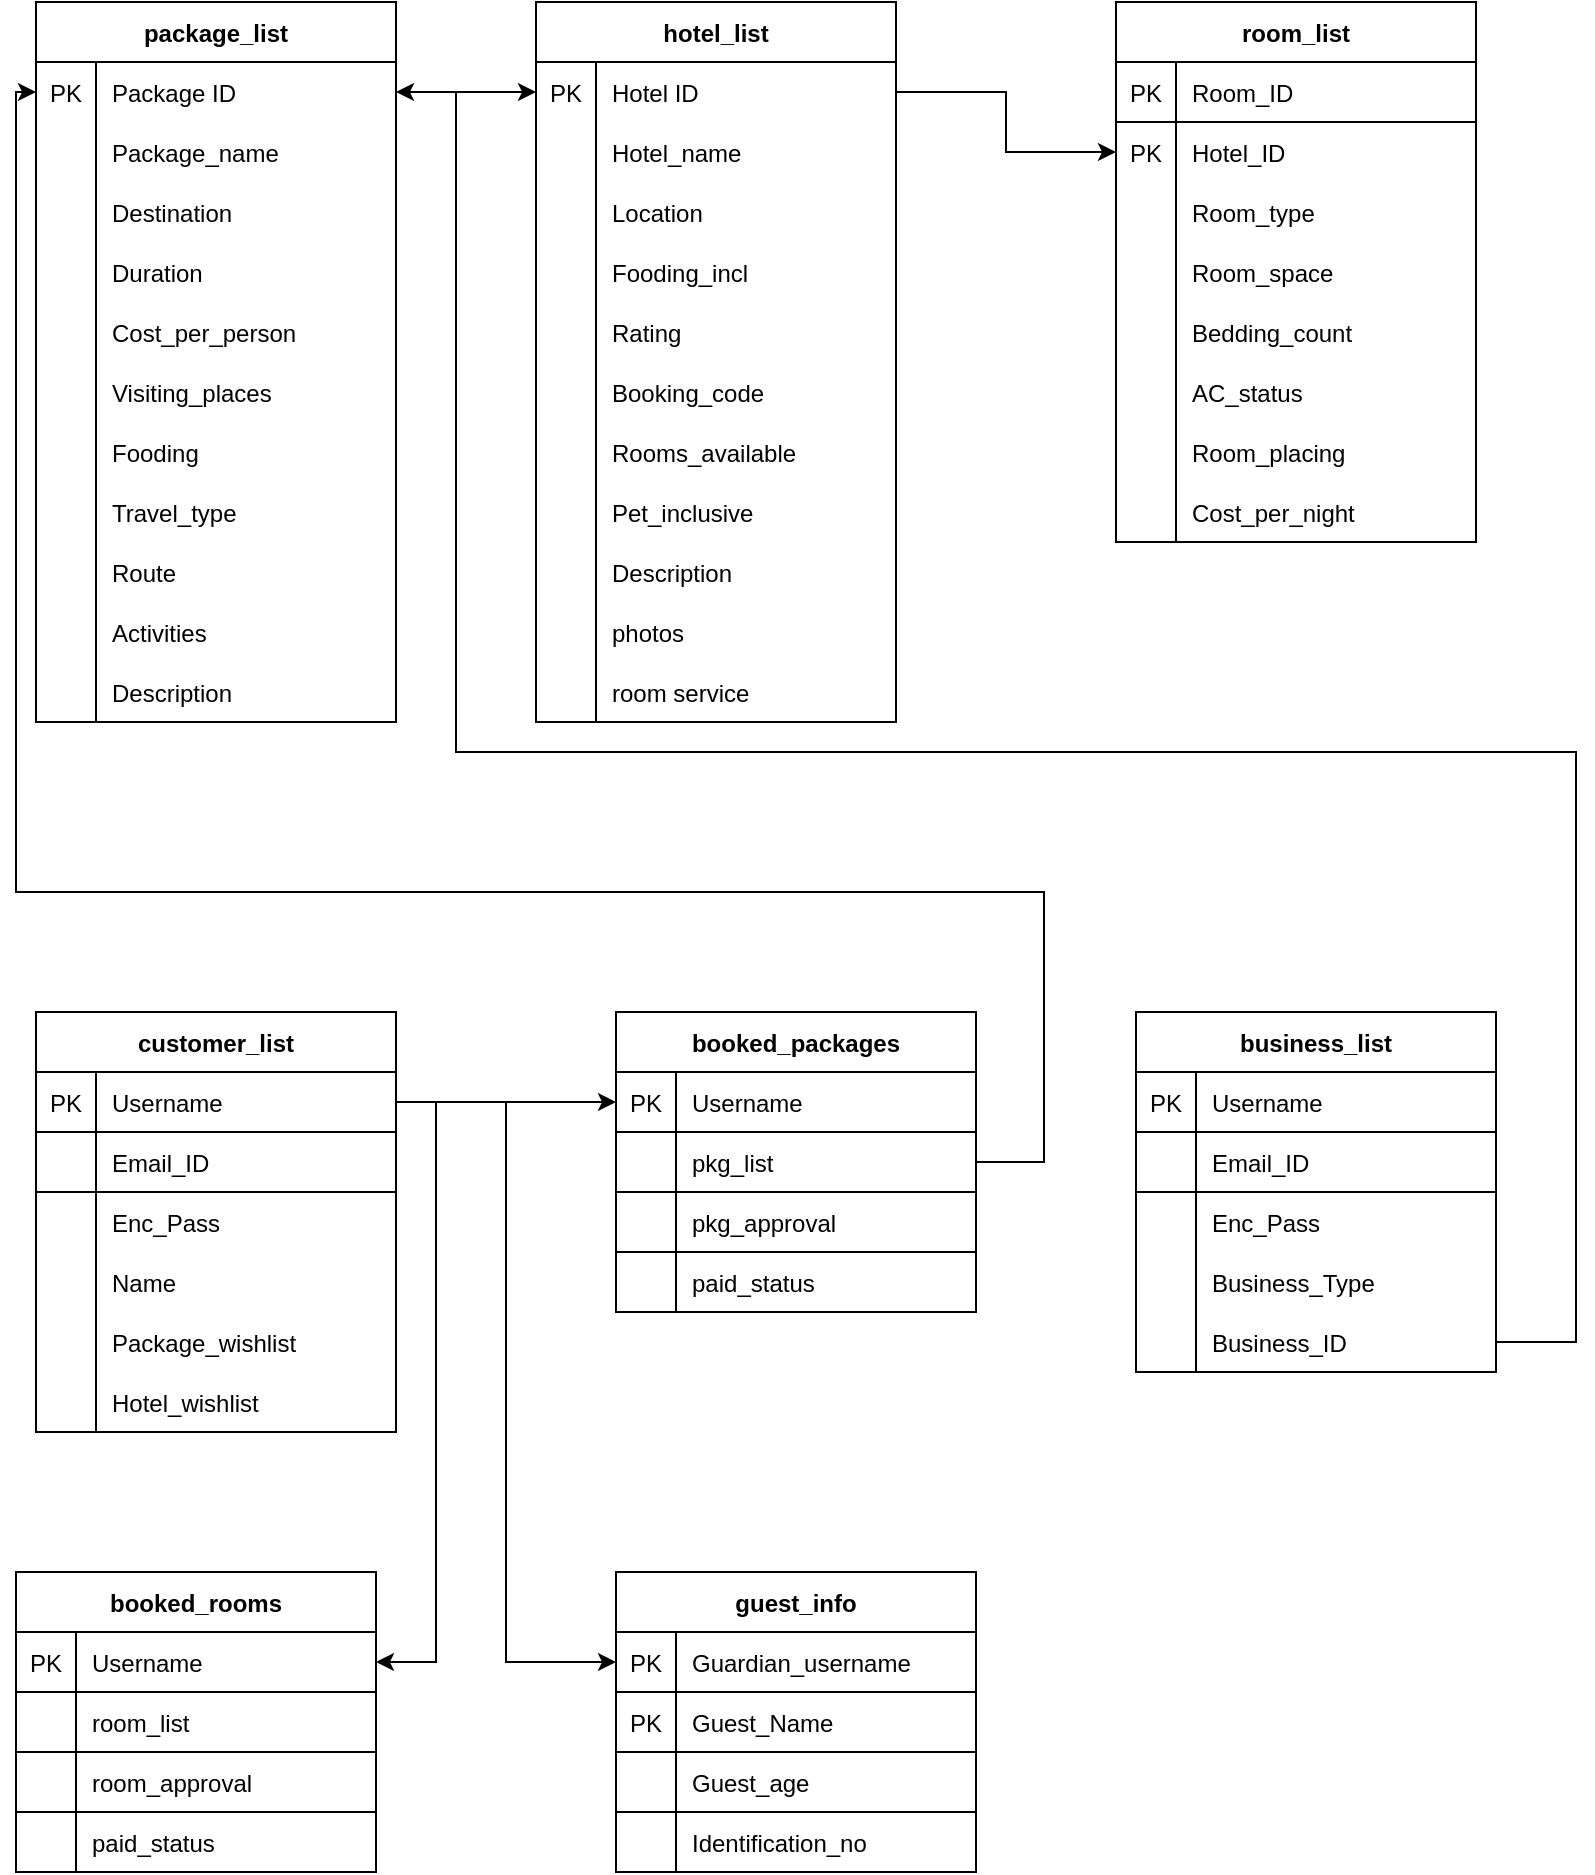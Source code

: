 <mxfile version="14.6.9" type="github">
  <diagram id="CuRWTSlqnP7_Cjv2j5Kn" name="Page-1">
    <mxGraphModel dx="1422" dy="767" grid="1" gridSize="10" guides="1" tooltips="1" connect="1" arrows="1" fold="1" page="1" pageScale="1" pageWidth="827" pageHeight="1169" math="0" shadow="0">
      <root>
        <mxCell id="0" />
        <mxCell id="1" parent="0" />
        <mxCell id="DWATMHvrTUFmByXDOC0O-36" value="package_list" style="shape=table;startSize=30;container=1;collapsible=1;childLayout=tableLayout;fixedRows=1;rowLines=0;fontStyle=1;align=center;resizeLast=1;" parent="1" vertex="1">
          <mxGeometry x="20" y="15" width="180" height="360" as="geometry" />
        </mxCell>
        <mxCell id="DWATMHvrTUFmByXDOC0O-40" value="" style="shape=partialRectangle;collapsible=0;dropTarget=0;pointerEvents=0;fillColor=none;top=0;left=0;bottom=0;right=0;points=[[0,0.5],[1,0.5]];portConstraint=eastwest;" parent="DWATMHvrTUFmByXDOC0O-36" vertex="1">
          <mxGeometry y="30" width="180" height="30" as="geometry" />
        </mxCell>
        <mxCell id="DWATMHvrTUFmByXDOC0O-41" value="PK" style="shape=partialRectangle;connectable=0;fillColor=none;top=0;left=0;bottom=0;right=0;editable=1;overflow=hidden;" parent="DWATMHvrTUFmByXDOC0O-40" vertex="1">
          <mxGeometry width="30" height="30" as="geometry" />
        </mxCell>
        <mxCell id="DWATMHvrTUFmByXDOC0O-42" value="Package ID" style="shape=partialRectangle;connectable=0;fillColor=none;top=0;left=0;bottom=0;right=0;align=left;spacingLeft=6;overflow=hidden;" parent="DWATMHvrTUFmByXDOC0O-40" vertex="1">
          <mxGeometry x="30" width="150" height="30" as="geometry" />
        </mxCell>
        <mxCell id="UtFTahRTL-I38knIz-Q8-114" value="" style="shape=partialRectangle;collapsible=0;dropTarget=0;pointerEvents=0;fillColor=none;top=0;left=0;bottom=0;right=0;points=[[0,0.5],[1,0.5]];portConstraint=eastwest;" parent="DWATMHvrTUFmByXDOC0O-36" vertex="1">
          <mxGeometry y="60" width="180" height="30" as="geometry" />
        </mxCell>
        <mxCell id="UtFTahRTL-I38knIz-Q8-115" value="" style="shape=partialRectangle;connectable=0;fillColor=none;top=0;left=0;bottom=0;right=0;editable=1;overflow=hidden;" parent="UtFTahRTL-I38knIz-Q8-114" vertex="1">
          <mxGeometry width="30" height="30" as="geometry" />
        </mxCell>
        <mxCell id="UtFTahRTL-I38knIz-Q8-116" value="Package_name" style="shape=partialRectangle;connectable=0;fillColor=none;top=0;left=0;bottom=0;right=0;align=left;spacingLeft=6;overflow=hidden;" parent="UtFTahRTL-I38knIz-Q8-114" vertex="1">
          <mxGeometry x="30" width="150" height="30" as="geometry" />
        </mxCell>
        <mxCell id="DWATMHvrTUFmByXDOC0O-43" value="" style="shape=partialRectangle;collapsible=0;dropTarget=0;pointerEvents=0;fillColor=none;top=0;left=0;bottom=0;right=0;points=[[0,0.5],[1,0.5]];portConstraint=eastwest;" parent="DWATMHvrTUFmByXDOC0O-36" vertex="1">
          <mxGeometry y="90" width="180" height="30" as="geometry" />
        </mxCell>
        <mxCell id="DWATMHvrTUFmByXDOC0O-44" value="" style="shape=partialRectangle;connectable=0;fillColor=none;top=0;left=0;bottom=0;right=0;editable=1;overflow=hidden;" parent="DWATMHvrTUFmByXDOC0O-43" vertex="1">
          <mxGeometry width="30" height="30" as="geometry" />
        </mxCell>
        <mxCell id="DWATMHvrTUFmByXDOC0O-45" value="Destination" style="shape=partialRectangle;connectable=0;fillColor=none;top=0;left=0;bottom=0;right=0;align=left;spacingLeft=6;overflow=hidden;" parent="DWATMHvrTUFmByXDOC0O-43" vertex="1">
          <mxGeometry x="30" width="150" height="30" as="geometry" />
        </mxCell>
        <mxCell id="DWATMHvrTUFmByXDOC0O-46" value="" style="shape=partialRectangle;collapsible=0;dropTarget=0;pointerEvents=0;fillColor=none;top=0;left=0;bottom=0;right=0;points=[[0,0.5],[1,0.5]];portConstraint=eastwest;" parent="DWATMHvrTUFmByXDOC0O-36" vertex="1">
          <mxGeometry y="120" width="180" height="30" as="geometry" />
        </mxCell>
        <mxCell id="DWATMHvrTUFmByXDOC0O-47" value="" style="shape=partialRectangle;connectable=0;fillColor=none;top=0;left=0;bottom=0;right=0;editable=1;overflow=hidden;" parent="DWATMHvrTUFmByXDOC0O-46" vertex="1">
          <mxGeometry width="30" height="30" as="geometry" />
        </mxCell>
        <mxCell id="DWATMHvrTUFmByXDOC0O-48" value="Duration" style="shape=partialRectangle;connectable=0;fillColor=none;top=0;left=0;bottom=0;right=0;align=left;spacingLeft=6;overflow=hidden;" parent="DWATMHvrTUFmByXDOC0O-46" vertex="1">
          <mxGeometry x="30" width="150" height="30" as="geometry" />
        </mxCell>
        <mxCell id="DWATMHvrTUFmByXDOC0O-50" value="" style="shape=partialRectangle;collapsible=0;dropTarget=0;pointerEvents=0;fillColor=none;top=0;left=0;bottom=0;right=0;points=[[0,0.5],[1,0.5]];portConstraint=eastwest;" parent="DWATMHvrTUFmByXDOC0O-36" vertex="1">
          <mxGeometry y="150" width="180" height="30" as="geometry" />
        </mxCell>
        <mxCell id="DWATMHvrTUFmByXDOC0O-51" value="" style="shape=partialRectangle;connectable=0;fillColor=none;top=0;left=0;bottom=0;right=0;editable=1;overflow=hidden;" parent="DWATMHvrTUFmByXDOC0O-50" vertex="1">
          <mxGeometry width="30" height="30" as="geometry" />
        </mxCell>
        <mxCell id="DWATMHvrTUFmByXDOC0O-52" value="Cost_per_person" style="shape=partialRectangle;connectable=0;fillColor=none;top=0;left=0;bottom=0;right=0;align=left;spacingLeft=6;overflow=hidden;" parent="DWATMHvrTUFmByXDOC0O-50" vertex="1">
          <mxGeometry x="30" width="150" height="30" as="geometry" />
        </mxCell>
        <mxCell id="DWATMHvrTUFmByXDOC0O-66" value="" style="shape=partialRectangle;collapsible=0;dropTarget=0;pointerEvents=0;fillColor=none;top=0;left=0;bottom=0;right=0;points=[[0,0.5],[1,0.5]];portConstraint=eastwest;" parent="DWATMHvrTUFmByXDOC0O-36" vertex="1">
          <mxGeometry y="180" width="180" height="30" as="geometry" />
        </mxCell>
        <mxCell id="DWATMHvrTUFmByXDOC0O-67" value="" style="shape=partialRectangle;connectable=0;fillColor=none;top=0;left=0;bottom=0;right=0;editable=1;overflow=hidden;" parent="DWATMHvrTUFmByXDOC0O-66" vertex="1">
          <mxGeometry width="30" height="30" as="geometry" />
        </mxCell>
        <mxCell id="DWATMHvrTUFmByXDOC0O-68" value="Visiting_places" style="shape=partialRectangle;connectable=0;fillColor=none;top=0;left=0;bottom=0;right=0;align=left;spacingLeft=6;overflow=hidden;" parent="DWATMHvrTUFmByXDOC0O-66" vertex="1">
          <mxGeometry x="30" width="150" height="30" as="geometry" />
        </mxCell>
        <mxCell id="DWATMHvrTUFmByXDOC0O-69" value="" style="shape=partialRectangle;collapsible=0;dropTarget=0;pointerEvents=0;fillColor=none;top=0;left=0;bottom=0;right=0;points=[[0,0.5],[1,0.5]];portConstraint=eastwest;" parent="DWATMHvrTUFmByXDOC0O-36" vertex="1">
          <mxGeometry y="210" width="180" height="30" as="geometry" />
        </mxCell>
        <mxCell id="DWATMHvrTUFmByXDOC0O-70" value="" style="shape=partialRectangle;connectable=0;fillColor=none;top=0;left=0;bottom=0;right=0;editable=1;overflow=hidden;" parent="DWATMHvrTUFmByXDOC0O-69" vertex="1">
          <mxGeometry width="30" height="30" as="geometry" />
        </mxCell>
        <mxCell id="DWATMHvrTUFmByXDOC0O-71" value="Fooding" style="shape=partialRectangle;connectable=0;fillColor=none;top=0;left=0;bottom=0;right=0;align=left;spacingLeft=6;overflow=hidden;" parent="DWATMHvrTUFmByXDOC0O-69" vertex="1">
          <mxGeometry x="30" width="150" height="30" as="geometry" />
        </mxCell>
        <mxCell id="DWATMHvrTUFmByXDOC0O-72" value="" style="shape=partialRectangle;collapsible=0;dropTarget=0;pointerEvents=0;fillColor=none;top=0;left=0;bottom=0;right=0;points=[[0,0.5],[1,0.5]];portConstraint=eastwest;" parent="DWATMHvrTUFmByXDOC0O-36" vertex="1">
          <mxGeometry y="240" width="180" height="30" as="geometry" />
        </mxCell>
        <mxCell id="DWATMHvrTUFmByXDOC0O-73" value="" style="shape=partialRectangle;connectable=0;fillColor=none;top=0;left=0;bottom=0;right=0;editable=1;overflow=hidden;" parent="DWATMHvrTUFmByXDOC0O-72" vertex="1">
          <mxGeometry width="30" height="30" as="geometry" />
        </mxCell>
        <mxCell id="DWATMHvrTUFmByXDOC0O-74" value="Travel_type" style="shape=partialRectangle;connectable=0;fillColor=none;top=0;left=0;bottom=0;right=0;align=left;spacingLeft=6;overflow=hidden;" parent="DWATMHvrTUFmByXDOC0O-72" vertex="1">
          <mxGeometry x="30" width="150" height="30" as="geometry" />
        </mxCell>
        <mxCell id="DWATMHvrTUFmByXDOC0O-75" value="" style="shape=partialRectangle;collapsible=0;dropTarget=0;pointerEvents=0;fillColor=none;top=0;left=0;bottom=0;right=0;points=[[0,0.5],[1,0.5]];portConstraint=eastwest;" parent="DWATMHvrTUFmByXDOC0O-36" vertex="1">
          <mxGeometry y="270" width="180" height="30" as="geometry" />
        </mxCell>
        <mxCell id="DWATMHvrTUFmByXDOC0O-76" value="" style="shape=partialRectangle;connectable=0;fillColor=none;top=0;left=0;bottom=0;right=0;editable=1;overflow=hidden;" parent="DWATMHvrTUFmByXDOC0O-75" vertex="1">
          <mxGeometry width="30" height="30" as="geometry" />
        </mxCell>
        <mxCell id="DWATMHvrTUFmByXDOC0O-77" value="Route" style="shape=partialRectangle;connectable=0;fillColor=none;top=0;left=0;bottom=0;right=0;align=left;spacingLeft=6;overflow=hidden;" parent="DWATMHvrTUFmByXDOC0O-75" vertex="1">
          <mxGeometry x="30" width="150" height="30" as="geometry" />
        </mxCell>
        <mxCell id="DWATMHvrTUFmByXDOC0O-78" value="" style="shape=partialRectangle;collapsible=0;dropTarget=0;pointerEvents=0;fillColor=none;top=0;left=0;bottom=0;right=0;points=[[0,0.5],[1,0.5]];portConstraint=eastwest;" parent="DWATMHvrTUFmByXDOC0O-36" vertex="1">
          <mxGeometry y="300" width="180" height="30" as="geometry" />
        </mxCell>
        <mxCell id="DWATMHvrTUFmByXDOC0O-79" value="" style="shape=partialRectangle;connectable=0;fillColor=none;top=0;left=0;bottom=0;right=0;editable=1;overflow=hidden;" parent="DWATMHvrTUFmByXDOC0O-78" vertex="1">
          <mxGeometry width="30" height="30" as="geometry" />
        </mxCell>
        <mxCell id="DWATMHvrTUFmByXDOC0O-80" value="Activities" style="shape=partialRectangle;connectable=0;fillColor=none;top=0;left=0;bottom=0;right=0;align=left;spacingLeft=6;overflow=hidden;" parent="DWATMHvrTUFmByXDOC0O-78" vertex="1">
          <mxGeometry x="30" width="150" height="30" as="geometry" />
        </mxCell>
        <mxCell id="UtFTahRTL-I38knIz-Q8-77" value="" style="shape=partialRectangle;collapsible=0;dropTarget=0;pointerEvents=0;fillColor=none;top=0;left=0;bottom=0;right=0;points=[[0,0.5],[1,0.5]];portConstraint=eastwest;" parent="DWATMHvrTUFmByXDOC0O-36" vertex="1">
          <mxGeometry y="330" width="180" height="30" as="geometry" />
        </mxCell>
        <mxCell id="UtFTahRTL-I38knIz-Q8-78" value="" style="shape=partialRectangle;connectable=0;fillColor=none;top=0;left=0;bottom=0;right=0;editable=1;overflow=hidden;" parent="UtFTahRTL-I38knIz-Q8-77" vertex="1">
          <mxGeometry width="30" height="30" as="geometry" />
        </mxCell>
        <mxCell id="UtFTahRTL-I38knIz-Q8-79" value="Description" style="shape=partialRectangle;connectable=0;fillColor=none;top=0;left=0;bottom=0;right=0;align=left;spacingLeft=6;overflow=hidden;" parent="UtFTahRTL-I38knIz-Q8-77" vertex="1">
          <mxGeometry x="30" width="150" height="30" as="geometry" />
        </mxCell>
        <mxCell id="DWATMHvrTUFmByXDOC0O-81" value="hotel_list" style="shape=table;startSize=30;container=1;collapsible=1;childLayout=tableLayout;fixedRows=1;rowLines=0;fontStyle=1;align=center;resizeLast=1;" parent="1" vertex="1">
          <mxGeometry x="270" y="15" width="180" height="360" as="geometry" />
        </mxCell>
        <mxCell id="DWATMHvrTUFmByXDOC0O-82" value="" style="shape=partialRectangle;collapsible=0;dropTarget=0;pointerEvents=0;fillColor=none;top=0;left=0;bottom=0;right=0;points=[[0,0.5],[1,0.5]];portConstraint=eastwest;" parent="DWATMHvrTUFmByXDOC0O-81" vertex="1">
          <mxGeometry y="30" width="180" height="30" as="geometry" />
        </mxCell>
        <mxCell id="DWATMHvrTUFmByXDOC0O-83" value="PK" style="shape=partialRectangle;connectable=0;fillColor=none;top=0;left=0;bottom=0;right=0;editable=1;overflow=hidden;" parent="DWATMHvrTUFmByXDOC0O-82" vertex="1">
          <mxGeometry width="30" height="30" as="geometry" />
        </mxCell>
        <mxCell id="DWATMHvrTUFmByXDOC0O-84" value="Hotel ID" style="shape=partialRectangle;connectable=0;fillColor=none;top=0;left=0;bottom=0;right=0;align=left;spacingLeft=6;overflow=hidden;" parent="DWATMHvrTUFmByXDOC0O-82" vertex="1">
          <mxGeometry x="30" width="150" height="30" as="geometry" />
        </mxCell>
        <mxCell id="UtFTahRTL-I38knIz-Q8-117" value="" style="shape=partialRectangle;collapsible=0;dropTarget=0;pointerEvents=0;fillColor=none;top=0;left=0;bottom=0;right=0;points=[[0,0.5],[1,0.5]];portConstraint=eastwest;" parent="DWATMHvrTUFmByXDOC0O-81" vertex="1">
          <mxGeometry y="60" width="180" height="30" as="geometry" />
        </mxCell>
        <mxCell id="UtFTahRTL-I38knIz-Q8-118" value="" style="shape=partialRectangle;connectable=0;fillColor=none;top=0;left=0;bottom=0;right=0;editable=1;overflow=hidden;" parent="UtFTahRTL-I38knIz-Q8-117" vertex="1">
          <mxGeometry width="30" height="30" as="geometry" />
        </mxCell>
        <mxCell id="UtFTahRTL-I38knIz-Q8-119" value="Hotel_name" style="shape=partialRectangle;connectable=0;fillColor=none;top=0;left=0;bottom=0;right=0;align=left;spacingLeft=6;overflow=hidden;" parent="UtFTahRTL-I38knIz-Q8-117" vertex="1">
          <mxGeometry x="30" width="150" height="30" as="geometry" />
        </mxCell>
        <mxCell id="DWATMHvrTUFmByXDOC0O-85" value="" style="shape=partialRectangle;collapsible=0;dropTarget=0;pointerEvents=0;fillColor=none;top=0;left=0;bottom=0;right=0;points=[[0,0.5],[1,0.5]];portConstraint=eastwest;" parent="DWATMHvrTUFmByXDOC0O-81" vertex="1">
          <mxGeometry y="90" width="180" height="30" as="geometry" />
        </mxCell>
        <mxCell id="DWATMHvrTUFmByXDOC0O-86" value="" style="shape=partialRectangle;connectable=0;fillColor=none;top=0;left=0;bottom=0;right=0;editable=1;overflow=hidden;" parent="DWATMHvrTUFmByXDOC0O-85" vertex="1">
          <mxGeometry width="30" height="30" as="geometry" />
        </mxCell>
        <mxCell id="DWATMHvrTUFmByXDOC0O-87" value="Location" style="shape=partialRectangle;connectable=0;fillColor=none;top=0;left=0;bottom=0;right=0;align=left;spacingLeft=6;overflow=hidden;" parent="DWATMHvrTUFmByXDOC0O-85" vertex="1">
          <mxGeometry x="30" width="150" height="30" as="geometry" />
        </mxCell>
        <mxCell id="DWATMHvrTUFmByXDOC0O-88" value="" style="shape=partialRectangle;collapsible=0;dropTarget=0;pointerEvents=0;fillColor=none;top=0;left=0;bottom=0;right=0;points=[[0,0.5],[1,0.5]];portConstraint=eastwest;" parent="DWATMHvrTUFmByXDOC0O-81" vertex="1">
          <mxGeometry y="120" width="180" height="30" as="geometry" />
        </mxCell>
        <mxCell id="DWATMHvrTUFmByXDOC0O-89" value="" style="shape=partialRectangle;connectable=0;fillColor=none;top=0;left=0;bottom=0;right=0;editable=1;overflow=hidden;" parent="DWATMHvrTUFmByXDOC0O-88" vertex="1">
          <mxGeometry width="30" height="30" as="geometry" />
        </mxCell>
        <mxCell id="DWATMHvrTUFmByXDOC0O-90" value="Fooding_incl" style="shape=partialRectangle;connectable=0;fillColor=none;top=0;left=0;bottom=0;right=0;align=left;spacingLeft=6;overflow=hidden;" parent="DWATMHvrTUFmByXDOC0O-88" vertex="1">
          <mxGeometry x="30" width="150" height="30" as="geometry" />
        </mxCell>
        <mxCell id="DWATMHvrTUFmByXDOC0O-94" value="" style="shape=partialRectangle;collapsible=0;dropTarget=0;pointerEvents=0;fillColor=none;top=0;left=0;bottom=0;right=0;points=[[0,0.5],[1,0.5]];portConstraint=eastwest;" parent="DWATMHvrTUFmByXDOC0O-81" vertex="1">
          <mxGeometry y="150" width="180" height="30" as="geometry" />
        </mxCell>
        <mxCell id="DWATMHvrTUFmByXDOC0O-95" value="" style="shape=partialRectangle;connectable=0;fillColor=none;top=0;left=0;bottom=0;right=0;editable=1;overflow=hidden;" parent="DWATMHvrTUFmByXDOC0O-94" vertex="1">
          <mxGeometry width="30" height="30" as="geometry" />
        </mxCell>
        <mxCell id="DWATMHvrTUFmByXDOC0O-96" value="Rating" style="shape=partialRectangle;connectable=0;fillColor=none;top=0;left=0;bottom=0;right=0;align=left;spacingLeft=6;overflow=hidden;" parent="DWATMHvrTUFmByXDOC0O-94" vertex="1">
          <mxGeometry x="30" width="150" height="30" as="geometry" />
        </mxCell>
        <mxCell id="UtFTahRTL-I38knIz-Q8-14" value="" style="shape=partialRectangle;collapsible=0;dropTarget=0;pointerEvents=0;fillColor=none;top=0;left=0;bottom=0;right=0;points=[[0,0.5],[1,0.5]];portConstraint=eastwest;" parent="DWATMHvrTUFmByXDOC0O-81" vertex="1">
          <mxGeometry y="180" width="180" height="30" as="geometry" />
        </mxCell>
        <mxCell id="UtFTahRTL-I38knIz-Q8-15" value="" style="shape=partialRectangle;connectable=0;fillColor=none;top=0;left=0;bottom=0;right=0;editable=1;overflow=hidden;" parent="UtFTahRTL-I38knIz-Q8-14" vertex="1">
          <mxGeometry width="30" height="30" as="geometry" />
        </mxCell>
        <mxCell id="UtFTahRTL-I38knIz-Q8-16" value="Booking_code" style="shape=partialRectangle;connectable=0;fillColor=none;top=0;left=0;bottom=0;right=0;align=left;spacingLeft=6;overflow=hidden;" parent="UtFTahRTL-I38knIz-Q8-14" vertex="1">
          <mxGeometry x="30" width="150" height="30" as="geometry" />
        </mxCell>
        <mxCell id="UtFTahRTL-I38knIz-Q8-33" value="" style="shape=partialRectangle;collapsible=0;dropTarget=0;pointerEvents=0;fillColor=none;top=0;left=0;bottom=0;right=0;points=[[0,0.5],[1,0.5]];portConstraint=eastwest;" parent="DWATMHvrTUFmByXDOC0O-81" vertex="1">
          <mxGeometry y="210" width="180" height="30" as="geometry" />
        </mxCell>
        <mxCell id="UtFTahRTL-I38knIz-Q8-34" value="" style="shape=partialRectangle;connectable=0;fillColor=none;top=0;left=0;bottom=0;right=0;editable=1;overflow=hidden;" parent="UtFTahRTL-I38knIz-Q8-33" vertex="1">
          <mxGeometry width="30" height="30" as="geometry" />
        </mxCell>
        <mxCell id="UtFTahRTL-I38knIz-Q8-35" value="Rooms_available" style="shape=partialRectangle;connectable=0;fillColor=none;top=0;left=0;bottom=0;right=0;align=left;spacingLeft=6;overflow=hidden;" parent="UtFTahRTL-I38knIz-Q8-33" vertex="1">
          <mxGeometry x="30" width="150" height="30" as="geometry" />
        </mxCell>
        <mxCell id="UtFTahRTL-I38knIz-Q8-83" value="" style="shape=partialRectangle;collapsible=0;dropTarget=0;pointerEvents=0;fillColor=none;top=0;left=0;bottom=0;right=0;points=[[0,0.5],[1,0.5]];portConstraint=eastwest;" parent="DWATMHvrTUFmByXDOC0O-81" vertex="1">
          <mxGeometry y="240" width="180" height="30" as="geometry" />
        </mxCell>
        <mxCell id="UtFTahRTL-I38knIz-Q8-84" value="" style="shape=partialRectangle;connectable=0;fillColor=none;top=0;left=0;bottom=0;right=0;editable=1;overflow=hidden;" parent="UtFTahRTL-I38knIz-Q8-83" vertex="1">
          <mxGeometry width="30" height="30" as="geometry" />
        </mxCell>
        <mxCell id="UtFTahRTL-I38knIz-Q8-85" value="Pet_inclusive" style="shape=partialRectangle;connectable=0;fillColor=none;top=0;left=0;bottom=0;right=0;align=left;spacingLeft=6;overflow=hidden;" parent="UtFTahRTL-I38knIz-Q8-83" vertex="1">
          <mxGeometry x="30" width="150" height="30" as="geometry" />
        </mxCell>
        <mxCell id="UtFTahRTL-I38knIz-Q8-80" value="" style="shape=partialRectangle;collapsible=0;dropTarget=0;pointerEvents=0;fillColor=none;top=0;left=0;bottom=0;right=0;points=[[0,0.5],[1,0.5]];portConstraint=eastwest;" parent="DWATMHvrTUFmByXDOC0O-81" vertex="1">
          <mxGeometry y="270" width="180" height="30" as="geometry" />
        </mxCell>
        <mxCell id="UtFTahRTL-I38knIz-Q8-81" value="" style="shape=partialRectangle;connectable=0;fillColor=none;top=0;left=0;bottom=0;right=0;editable=1;overflow=hidden;" parent="UtFTahRTL-I38knIz-Q8-80" vertex="1">
          <mxGeometry width="30" height="30" as="geometry" />
        </mxCell>
        <mxCell id="UtFTahRTL-I38knIz-Q8-82" value="Description" style="shape=partialRectangle;connectable=0;fillColor=none;top=0;left=0;bottom=0;right=0;align=left;spacingLeft=6;overflow=hidden;" parent="UtFTahRTL-I38knIz-Q8-80" vertex="1">
          <mxGeometry x="30" width="150" height="30" as="geometry" />
        </mxCell>
        <mxCell id="AzGP_OQY_hFz2W-4-zlp-4" value="" style="shape=partialRectangle;collapsible=0;dropTarget=0;pointerEvents=0;fillColor=none;top=0;left=0;bottom=0;right=0;points=[[0,0.5],[1,0.5]];portConstraint=eastwest;" vertex="1" parent="DWATMHvrTUFmByXDOC0O-81">
          <mxGeometry y="300" width="180" height="30" as="geometry" />
        </mxCell>
        <mxCell id="AzGP_OQY_hFz2W-4-zlp-5" value="" style="shape=partialRectangle;connectable=0;fillColor=none;top=0;left=0;bottom=0;right=0;editable=1;overflow=hidden;" vertex="1" parent="AzGP_OQY_hFz2W-4-zlp-4">
          <mxGeometry width="30" height="30" as="geometry" />
        </mxCell>
        <mxCell id="AzGP_OQY_hFz2W-4-zlp-6" value="photos" style="shape=partialRectangle;connectable=0;fillColor=none;top=0;left=0;bottom=0;right=0;align=left;spacingLeft=6;overflow=hidden;" vertex="1" parent="AzGP_OQY_hFz2W-4-zlp-4">
          <mxGeometry x="30" width="150" height="30" as="geometry" />
        </mxCell>
        <mxCell id="AzGP_OQY_hFz2W-4-zlp-7" value="" style="shape=partialRectangle;collapsible=0;dropTarget=0;pointerEvents=0;fillColor=none;top=0;left=0;bottom=0;right=0;points=[[0,0.5],[1,0.5]];portConstraint=eastwest;" vertex="1" parent="DWATMHvrTUFmByXDOC0O-81">
          <mxGeometry y="330" width="180" height="30" as="geometry" />
        </mxCell>
        <mxCell id="AzGP_OQY_hFz2W-4-zlp-8" value="" style="shape=partialRectangle;connectable=0;fillColor=none;top=0;left=0;bottom=0;right=0;editable=1;overflow=hidden;" vertex="1" parent="AzGP_OQY_hFz2W-4-zlp-7">
          <mxGeometry width="30" height="30" as="geometry" />
        </mxCell>
        <mxCell id="AzGP_OQY_hFz2W-4-zlp-9" value="room service" style="shape=partialRectangle;connectable=0;fillColor=none;top=0;left=0;bottom=0;right=0;align=left;spacingLeft=6;overflow=hidden;" vertex="1" parent="AzGP_OQY_hFz2W-4-zlp-7">
          <mxGeometry x="30" width="150" height="30" as="geometry" />
        </mxCell>
        <mxCell id="UtFTahRTL-I38knIz-Q8-1" value="customer_list" style="shape=table;startSize=30;container=1;collapsible=1;childLayout=tableLayout;fixedRows=1;rowLines=0;fontStyle=1;align=center;resizeLast=1;" parent="1" vertex="1">
          <mxGeometry x="20" y="520" width="180" height="210" as="geometry" />
        </mxCell>
        <mxCell id="UtFTahRTL-I38knIz-Q8-2" value="" style="shape=partialRectangle;collapsible=0;dropTarget=0;pointerEvents=0;fillColor=none;top=0;left=0;bottom=1;right=0;points=[[0,0.5],[1,0.5]];portConstraint=eastwest;" parent="UtFTahRTL-I38knIz-Q8-1" vertex="1">
          <mxGeometry y="30" width="180" height="30" as="geometry" />
        </mxCell>
        <mxCell id="UtFTahRTL-I38knIz-Q8-3" value="PK" style="shape=partialRectangle;connectable=0;fillColor=none;top=0;left=0;bottom=0;right=0;fontStyle=0;overflow=hidden;" parent="UtFTahRTL-I38knIz-Q8-2" vertex="1">
          <mxGeometry width="30" height="30" as="geometry" />
        </mxCell>
        <mxCell id="UtFTahRTL-I38knIz-Q8-4" value="Username" style="shape=partialRectangle;connectable=0;fillColor=none;top=0;left=0;bottom=0;right=0;align=left;spacingLeft=6;fontStyle=0;overflow=hidden;" parent="UtFTahRTL-I38knIz-Q8-2" vertex="1">
          <mxGeometry x="30" width="150" height="30" as="geometry" />
        </mxCell>
        <mxCell id="Xf4EHpsOYEq3jqY1Iceg-15" value="" style="shape=partialRectangle;collapsible=0;dropTarget=0;pointerEvents=0;fillColor=none;top=0;left=0;bottom=1;right=0;points=[[0,0.5],[1,0.5]];portConstraint=eastwest;" parent="UtFTahRTL-I38knIz-Q8-1" vertex="1">
          <mxGeometry y="60" width="180" height="30" as="geometry" />
        </mxCell>
        <mxCell id="Xf4EHpsOYEq3jqY1Iceg-16" value="" style="shape=partialRectangle;connectable=0;fillColor=none;top=0;left=0;bottom=0;right=0;fontStyle=0;overflow=hidden;" parent="Xf4EHpsOYEq3jqY1Iceg-15" vertex="1">
          <mxGeometry width="30" height="30" as="geometry" />
        </mxCell>
        <mxCell id="Xf4EHpsOYEq3jqY1Iceg-17" value="Email_ID" style="shape=partialRectangle;connectable=0;fillColor=none;top=0;left=0;bottom=0;right=0;align=left;spacingLeft=6;fontStyle=0;overflow=hidden;" parent="Xf4EHpsOYEq3jqY1Iceg-15" vertex="1">
          <mxGeometry x="30" width="150" height="30" as="geometry" />
        </mxCell>
        <mxCell id="UtFTahRTL-I38knIz-Q8-5" value="" style="shape=partialRectangle;collapsible=0;dropTarget=0;pointerEvents=0;fillColor=none;top=0;left=0;bottom=0;right=0;points=[[0,0.5],[1,0.5]];portConstraint=eastwest;" parent="UtFTahRTL-I38knIz-Q8-1" vertex="1">
          <mxGeometry y="90" width="180" height="30" as="geometry" />
        </mxCell>
        <mxCell id="UtFTahRTL-I38knIz-Q8-6" value="" style="shape=partialRectangle;connectable=0;fillColor=none;top=0;left=0;bottom=0;right=0;editable=1;overflow=hidden;" parent="UtFTahRTL-I38knIz-Q8-5" vertex="1">
          <mxGeometry width="30" height="30" as="geometry" />
        </mxCell>
        <mxCell id="UtFTahRTL-I38knIz-Q8-7" value="Enc_Pass" style="shape=partialRectangle;connectable=0;fillColor=none;top=0;left=0;bottom=0;right=0;align=left;spacingLeft=6;overflow=hidden;" parent="UtFTahRTL-I38knIz-Q8-5" vertex="1">
          <mxGeometry x="30" width="150" height="30" as="geometry" />
        </mxCell>
        <mxCell id="AzGP_OQY_hFz2W-4-zlp-48" value="" style="shape=partialRectangle;collapsible=0;dropTarget=0;pointerEvents=0;fillColor=none;top=0;left=0;bottom=0;right=0;points=[[0,0.5],[1,0.5]];portConstraint=eastwest;" vertex="1" parent="UtFTahRTL-I38knIz-Q8-1">
          <mxGeometry y="120" width="180" height="30" as="geometry" />
        </mxCell>
        <mxCell id="AzGP_OQY_hFz2W-4-zlp-49" value="" style="shape=partialRectangle;connectable=0;fillColor=none;top=0;left=0;bottom=0;right=0;editable=1;overflow=hidden;" vertex="1" parent="AzGP_OQY_hFz2W-4-zlp-48">
          <mxGeometry width="30" height="30" as="geometry" />
        </mxCell>
        <mxCell id="AzGP_OQY_hFz2W-4-zlp-50" value="Name" style="shape=partialRectangle;connectable=0;fillColor=none;top=0;left=0;bottom=0;right=0;align=left;spacingLeft=6;overflow=hidden;" vertex="1" parent="AzGP_OQY_hFz2W-4-zlp-48">
          <mxGeometry x="30" width="150" height="30" as="geometry" />
        </mxCell>
        <mxCell id="UtFTahRTL-I38knIz-Q8-111" value="" style="shape=partialRectangle;collapsible=0;dropTarget=0;pointerEvents=0;fillColor=none;top=0;left=0;bottom=0;right=0;points=[[0,0.5],[1,0.5]];portConstraint=eastwest;" parent="UtFTahRTL-I38knIz-Q8-1" vertex="1">
          <mxGeometry y="150" width="180" height="30" as="geometry" />
        </mxCell>
        <mxCell id="UtFTahRTL-I38knIz-Q8-112" value="" style="shape=partialRectangle;connectable=0;fillColor=none;top=0;left=0;bottom=0;right=0;editable=1;overflow=hidden;" parent="UtFTahRTL-I38knIz-Q8-111" vertex="1">
          <mxGeometry width="30" height="30" as="geometry" />
        </mxCell>
        <mxCell id="UtFTahRTL-I38knIz-Q8-113" value="Package_wishlist" style="shape=partialRectangle;connectable=0;fillColor=none;top=0;left=0;bottom=0;right=0;align=left;spacingLeft=6;overflow=hidden;" parent="UtFTahRTL-I38knIz-Q8-111" vertex="1">
          <mxGeometry x="30" width="150" height="30" as="geometry" />
        </mxCell>
        <mxCell id="AzGP_OQY_hFz2W-4-zlp-66" value="" style="shape=partialRectangle;collapsible=0;dropTarget=0;pointerEvents=0;fillColor=none;top=0;left=0;bottom=0;right=0;points=[[0,0.5],[1,0.5]];portConstraint=eastwest;" vertex="1" parent="UtFTahRTL-I38knIz-Q8-1">
          <mxGeometry y="180" width="180" height="30" as="geometry" />
        </mxCell>
        <mxCell id="AzGP_OQY_hFz2W-4-zlp-67" value="" style="shape=partialRectangle;connectable=0;fillColor=none;top=0;left=0;bottom=0;right=0;editable=1;overflow=hidden;" vertex="1" parent="AzGP_OQY_hFz2W-4-zlp-66">
          <mxGeometry width="30" height="30" as="geometry" />
        </mxCell>
        <mxCell id="AzGP_OQY_hFz2W-4-zlp-68" value="Hotel_wishlist" style="shape=partialRectangle;connectable=0;fillColor=none;top=0;left=0;bottom=0;right=0;align=left;spacingLeft=6;overflow=hidden;" vertex="1" parent="AzGP_OQY_hFz2W-4-zlp-66">
          <mxGeometry x="30" width="150" height="30" as="geometry" />
        </mxCell>
        <mxCell id="UtFTahRTL-I38knIz-Q8-17" value="business_list" style="shape=table;startSize=30;container=1;collapsible=1;childLayout=tableLayout;fixedRows=1;rowLines=0;fontStyle=1;align=center;resizeLast=1;" parent="1" vertex="1">
          <mxGeometry x="570" y="520" width="180" height="180" as="geometry" />
        </mxCell>
        <mxCell id="UtFTahRTL-I38knIz-Q8-18" value="" style="shape=partialRectangle;collapsible=0;dropTarget=0;pointerEvents=0;fillColor=none;top=0;left=0;bottom=1;right=0;points=[[0,0.5],[1,0.5]];portConstraint=eastwest;" parent="UtFTahRTL-I38knIz-Q8-17" vertex="1">
          <mxGeometry y="30" width="180" height="30" as="geometry" />
        </mxCell>
        <mxCell id="UtFTahRTL-I38knIz-Q8-19" value="PK" style="shape=partialRectangle;connectable=0;fillColor=none;top=0;left=0;bottom=0;right=0;fontStyle=0;overflow=hidden;" parent="UtFTahRTL-I38knIz-Q8-18" vertex="1">
          <mxGeometry width="30" height="30" as="geometry" />
        </mxCell>
        <mxCell id="UtFTahRTL-I38knIz-Q8-20" value="Username" style="shape=partialRectangle;connectable=0;fillColor=none;top=0;left=0;bottom=0;right=0;align=left;spacingLeft=6;fontStyle=0;overflow=hidden;" parent="UtFTahRTL-I38knIz-Q8-18" vertex="1">
          <mxGeometry x="30" width="150" height="30" as="geometry" />
        </mxCell>
        <mxCell id="Xf4EHpsOYEq3jqY1Iceg-18" value="" style="shape=partialRectangle;collapsible=0;dropTarget=0;pointerEvents=0;fillColor=none;top=0;left=0;bottom=1;right=0;points=[[0,0.5],[1,0.5]];portConstraint=eastwest;" parent="UtFTahRTL-I38knIz-Q8-17" vertex="1">
          <mxGeometry y="60" width="180" height="30" as="geometry" />
        </mxCell>
        <mxCell id="Xf4EHpsOYEq3jqY1Iceg-19" value="" style="shape=partialRectangle;connectable=0;fillColor=none;top=0;left=0;bottom=0;right=0;fontStyle=0;overflow=hidden;" parent="Xf4EHpsOYEq3jqY1Iceg-18" vertex="1">
          <mxGeometry width="30" height="30" as="geometry" />
        </mxCell>
        <mxCell id="Xf4EHpsOYEq3jqY1Iceg-20" value="Email_ID" style="shape=partialRectangle;connectable=0;fillColor=none;top=0;left=0;bottom=0;right=0;align=left;spacingLeft=6;fontStyle=0;overflow=hidden;" parent="Xf4EHpsOYEq3jqY1Iceg-18" vertex="1">
          <mxGeometry x="30" width="150" height="30" as="geometry" />
        </mxCell>
        <mxCell id="UtFTahRTL-I38knIz-Q8-21" value="" style="shape=partialRectangle;collapsible=0;dropTarget=0;pointerEvents=0;fillColor=none;top=0;left=0;bottom=0;right=0;points=[[0,0.5],[1,0.5]];portConstraint=eastwest;" parent="UtFTahRTL-I38knIz-Q8-17" vertex="1">
          <mxGeometry y="90" width="180" height="30" as="geometry" />
        </mxCell>
        <mxCell id="UtFTahRTL-I38knIz-Q8-22" value="" style="shape=partialRectangle;connectable=0;fillColor=none;top=0;left=0;bottom=0;right=0;editable=1;overflow=hidden;" parent="UtFTahRTL-I38knIz-Q8-21" vertex="1">
          <mxGeometry width="30" height="30" as="geometry" />
        </mxCell>
        <mxCell id="UtFTahRTL-I38knIz-Q8-23" value="Enc_Pass" style="shape=partialRectangle;connectable=0;fillColor=none;top=0;left=0;bottom=0;right=0;align=left;spacingLeft=6;overflow=hidden;" parent="UtFTahRTL-I38knIz-Q8-21" vertex="1">
          <mxGeometry x="30" width="150" height="30" as="geometry" />
        </mxCell>
        <mxCell id="UtFTahRTL-I38knIz-Q8-24" value="" style="shape=partialRectangle;collapsible=0;dropTarget=0;pointerEvents=0;fillColor=none;top=0;left=0;bottom=0;right=0;points=[[0,0.5],[1,0.5]];portConstraint=eastwest;" parent="UtFTahRTL-I38knIz-Q8-17" vertex="1">
          <mxGeometry y="120" width="180" height="30" as="geometry" />
        </mxCell>
        <mxCell id="UtFTahRTL-I38knIz-Q8-25" value="" style="shape=partialRectangle;connectable=0;fillColor=none;top=0;left=0;bottom=0;right=0;editable=1;overflow=hidden;" parent="UtFTahRTL-I38knIz-Q8-24" vertex="1">
          <mxGeometry width="30" height="30" as="geometry" />
        </mxCell>
        <mxCell id="UtFTahRTL-I38knIz-Q8-26" value="Business_Type" style="shape=partialRectangle;connectable=0;fillColor=none;top=0;left=0;bottom=0;right=0;align=left;spacingLeft=6;overflow=hidden;" parent="UtFTahRTL-I38knIz-Q8-24" vertex="1">
          <mxGeometry x="30" width="150" height="30" as="geometry" />
        </mxCell>
        <mxCell id="UtFTahRTL-I38knIz-Q8-27" value="" style="shape=partialRectangle;collapsible=0;dropTarget=0;pointerEvents=0;fillColor=none;top=0;left=0;bottom=0;right=0;points=[[0,0.5],[1,0.5]];portConstraint=eastwest;" parent="UtFTahRTL-I38knIz-Q8-17" vertex="1">
          <mxGeometry y="150" width="180" height="30" as="geometry" />
        </mxCell>
        <mxCell id="UtFTahRTL-I38knIz-Q8-28" value="" style="shape=partialRectangle;connectable=0;fillColor=none;top=0;left=0;bottom=0;right=0;editable=1;overflow=hidden;" parent="UtFTahRTL-I38knIz-Q8-27" vertex="1">
          <mxGeometry width="30" height="30" as="geometry" />
        </mxCell>
        <mxCell id="UtFTahRTL-I38knIz-Q8-29" value="Business_ID" style="shape=partialRectangle;connectable=0;fillColor=none;top=0;left=0;bottom=0;right=0;align=left;spacingLeft=6;overflow=hidden;" parent="UtFTahRTL-I38knIz-Q8-27" vertex="1">
          <mxGeometry x="30" width="150" height="30" as="geometry" />
        </mxCell>
        <mxCell id="UtFTahRTL-I38knIz-Q8-39" value="room_list" style="shape=table;startSize=30;container=1;collapsible=1;childLayout=tableLayout;fixedRows=1;rowLines=0;fontStyle=1;align=center;resizeLast=1;" parent="1" vertex="1">
          <mxGeometry x="560" y="15" width="180" height="270" as="geometry" />
        </mxCell>
        <mxCell id="UtFTahRTL-I38knIz-Q8-40" value="" style="shape=partialRectangle;collapsible=0;dropTarget=0;pointerEvents=0;fillColor=none;top=0;left=0;bottom=1;right=0;points=[[0,0.5],[1,0.5]];portConstraint=eastwest;" parent="UtFTahRTL-I38knIz-Q8-39" vertex="1">
          <mxGeometry y="30" width="180" height="30" as="geometry" />
        </mxCell>
        <mxCell id="UtFTahRTL-I38knIz-Q8-41" value="PK" style="shape=partialRectangle;connectable=0;fillColor=none;top=0;left=0;bottom=0;right=0;fontStyle=0;overflow=hidden;" parent="UtFTahRTL-I38knIz-Q8-40" vertex="1">
          <mxGeometry width="30" height="30" as="geometry" />
        </mxCell>
        <mxCell id="UtFTahRTL-I38knIz-Q8-42" value="Room_ID" style="shape=partialRectangle;connectable=0;fillColor=none;top=0;left=0;bottom=0;right=0;align=left;spacingLeft=6;fontStyle=0;overflow=hidden;" parent="UtFTahRTL-I38knIz-Q8-40" vertex="1">
          <mxGeometry x="30" width="150" height="30" as="geometry" />
        </mxCell>
        <mxCell id="UtFTahRTL-I38knIz-Q8-43" value="" style="shape=partialRectangle;collapsible=0;dropTarget=0;pointerEvents=0;fillColor=none;top=0;left=0;bottom=0;right=0;points=[[0,0.5],[1,0.5]];portConstraint=eastwest;" parent="UtFTahRTL-I38knIz-Q8-39" vertex="1">
          <mxGeometry y="60" width="180" height="30" as="geometry" />
        </mxCell>
        <mxCell id="UtFTahRTL-I38knIz-Q8-44" value="PK" style="shape=partialRectangle;connectable=0;fillColor=none;top=0;left=0;bottom=0;right=0;editable=1;overflow=hidden;" parent="UtFTahRTL-I38knIz-Q8-43" vertex="1">
          <mxGeometry width="30" height="30" as="geometry" />
        </mxCell>
        <mxCell id="UtFTahRTL-I38knIz-Q8-45" value="Hotel_ID" style="shape=partialRectangle;connectable=0;fillColor=none;top=0;left=0;bottom=0;right=0;align=left;spacingLeft=6;overflow=hidden;" parent="UtFTahRTL-I38knIz-Q8-43" vertex="1">
          <mxGeometry x="30" width="150" height="30" as="geometry" />
        </mxCell>
        <mxCell id="UtFTahRTL-I38knIz-Q8-46" value="" style="shape=partialRectangle;collapsible=0;dropTarget=0;pointerEvents=0;fillColor=none;top=0;left=0;bottom=0;right=0;points=[[0,0.5],[1,0.5]];portConstraint=eastwest;" parent="UtFTahRTL-I38knIz-Q8-39" vertex="1">
          <mxGeometry y="90" width="180" height="30" as="geometry" />
        </mxCell>
        <mxCell id="UtFTahRTL-I38knIz-Q8-47" value="" style="shape=partialRectangle;connectable=0;fillColor=none;top=0;left=0;bottom=0;right=0;editable=1;overflow=hidden;" parent="UtFTahRTL-I38knIz-Q8-46" vertex="1">
          <mxGeometry width="30" height="30" as="geometry" />
        </mxCell>
        <mxCell id="UtFTahRTL-I38knIz-Q8-48" value="Room_type" style="shape=partialRectangle;connectable=0;fillColor=none;top=0;left=0;bottom=0;right=0;align=left;spacingLeft=6;overflow=hidden;" parent="UtFTahRTL-I38knIz-Q8-46" vertex="1">
          <mxGeometry x="30" width="150" height="30" as="geometry" />
        </mxCell>
        <mxCell id="UtFTahRTL-I38knIz-Q8-49" value="" style="shape=partialRectangle;collapsible=0;dropTarget=0;pointerEvents=0;fillColor=none;top=0;left=0;bottom=0;right=0;points=[[0,0.5],[1,0.5]];portConstraint=eastwest;" parent="UtFTahRTL-I38knIz-Q8-39" vertex="1">
          <mxGeometry y="120" width="180" height="30" as="geometry" />
        </mxCell>
        <mxCell id="UtFTahRTL-I38knIz-Q8-50" value="" style="shape=partialRectangle;connectable=0;fillColor=none;top=0;left=0;bottom=0;right=0;editable=1;overflow=hidden;" parent="UtFTahRTL-I38knIz-Q8-49" vertex="1">
          <mxGeometry width="30" height="30" as="geometry" />
        </mxCell>
        <mxCell id="UtFTahRTL-I38knIz-Q8-51" value="Room_space" style="shape=partialRectangle;connectable=0;fillColor=none;top=0;left=0;bottom=0;right=0;align=left;spacingLeft=6;overflow=hidden;" parent="UtFTahRTL-I38knIz-Q8-49" vertex="1">
          <mxGeometry x="30" width="150" height="30" as="geometry" />
        </mxCell>
        <mxCell id="UtFTahRTL-I38knIz-Q8-52" value="" style="shape=partialRectangle;collapsible=0;dropTarget=0;pointerEvents=0;fillColor=none;top=0;left=0;bottom=0;right=0;points=[[0,0.5],[1,0.5]];portConstraint=eastwest;" parent="UtFTahRTL-I38knIz-Q8-39" vertex="1">
          <mxGeometry y="150" width="180" height="30" as="geometry" />
        </mxCell>
        <mxCell id="UtFTahRTL-I38knIz-Q8-53" value="" style="shape=partialRectangle;connectable=0;fillColor=none;top=0;left=0;bottom=0;right=0;editable=1;overflow=hidden;" parent="UtFTahRTL-I38knIz-Q8-52" vertex="1">
          <mxGeometry width="30" height="30" as="geometry" />
        </mxCell>
        <mxCell id="UtFTahRTL-I38knIz-Q8-54" value="Bedding_count" style="shape=partialRectangle;connectable=0;fillColor=none;top=0;left=0;bottom=0;right=0;align=left;spacingLeft=6;overflow=hidden;" parent="UtFTahRTL-I38knIz-Q8-52" vertex="1">
          <mxGeometry x="30" width="150" height="30" as="geometry" />
        </mxCell>
        <mxCell id="UtFTahRTL-I38knIz-Q8-71" value="" style="shape=partialRectangle;collapsible=0;dropTarget=0;pointerEvents=0;fillColor=none;top=0;left=0;bottom=0;right=0;points=[[0,0.5],[1,0.5]];portConstraint=eastwest;" parent="UtFTahRTL-I38knIz-Q8-39" vertex="1">
          <mxGeometry y="180" width="180" height="30" as="geometry" />
        </mxCell>
        <mxCell id="UtFTahRTL-I38knIz-Q8-72" value="" style="shape=partialRectangle;connectable=0;fillColor=none;top=0;left=0;bottom=0;right=0;editable=1;overflow=hidden;" parent="UtFTahRTL-I38knIz-Q8-71" vertex="1">
          <mxGeometry width="30" height="30" as="geometry" />
        </mxCell>
        <mxCell id="UtFTahRTL-I38knIz-Q8-73" value="AC_status" style="shape=partialRectangle;connectable=0;fillColor=none;top=0;left=0;bottom=0;right=0;align=left;spacingLeft=6;overflow=hidden;" parent="UtFTahRTL-I38knIz-Q8-71" vertex="1">
          <mxGeometry x="30" width="150" height="30" as="geometry" />
        </mxCell>
        <mxCell id="UtFTahRTL-I38knIz-Q8-74" value="" style="shape=partialRectangle;collapsible=0;dropTarget=0;pointerEvents=0;fillColor=none;top=0;left=0;bottom=0;right=0;points=[[0,0.5],[1,0.5]];portConstraint=eastwest;" parent="UtFTahRTL-I38knIz-Q8-39" vertex="1">
          <mxGeometry y="210" width="180" height="30" as="geometry" />
        </mxCell>
        <mxCell id="UtFTahRTL-I38knIz-Q8-75" value="" style="shape=partialRectangle;connectable=0;fillColor=none;top=0;left=0;bottom=0;right=0;editable=1;overflow=hidden;" parent="UtFTahRTL-I38knIz-Q8-74" vertex="1">
          <mxGeometry width="30" height="30" as="geometry" />
        </mxCell>
        <mxCell id="UtFTahRTL-I38knIz-Q8-76" value="Room_placing" style="shape=partialRectangle;connectable=0;fillColor=none;top=0;left=0;bottom=0;right=0;align=left;spacingLeft=6;overflow=hidden;" parent="UtFTahRTL-I38knIz-Q8-74" vertex="1">
          <mxGeometry x="30" width="150" height="30" as="geometry" />
        </mxCell>
        <mxCell id="AzGP_OQY_hFz2W-4-zlp-1" value="" style="shape=partialRectangle;collapsible=0;dropTarget=0;pointerEvents=0;fillColor=none;top=0;left=0;bottom=0;right=0;points=[[0,0.5],[1,0.5]];portConstraint=eastwest;" vertex="1" parent="UtFTahRTL-I38knIz-Q8-39">
          <mxGeometry y="240" width="180" height="30" as="geometry" />
        </mxCell>
        <mxCell id="AzGP_OQY_hFz2W-4-zlp-2" value="" style="shape=partialRectangle;connectable=0;fillColor=none;top=0;left=0;bottom=0;right=0;editable=1;overflow=hidden;" vertex="1" parent="AzGP_OQY_hFz2W-4-zlp-1">
          <mxGeometry width="30" height="30" as="geometry" />
        </mxCell>
        <mxCell id="AzGP_OQY_hFz2W-4-zlp-3" value="Cost_per_night" style="shape=partialRectangle;connectable=0;fillColor=none;top=0;left=0;bottom=0;right=0;align=left;spacingLeft=6;overflow=hidden;" vertex="1" parent="AzGP_OQY_hFz2W-4-zlp-1">
          <mxGeometry x="30" width="150" height="30" as="geometry" />
        </mxCell>
        <mxCell id="AzGP_OQY_hFz2W-4-zlp-72" style="edgeStyle=orthogonalEdgeStyle;rounded=0;orthogonalLoop=1;jettySize=auto;html=1;exitX=1;exitY=0.5;exitDx=0;exitDy=0;entryX=0;entryY=0.5;entryDx=0;entryDy=0;" edge="1" parent="1" source="AzGP_OQY_hFz2W-4-zlp-13" target="DWATMHvrTUFmByXDOC0O-40">
          <mxGeometry relative="1" as="geometry">
            <mxPoint x="10" y="380" as="targetPoint" />
            <Array as="points">
              <mxPoint x="524" y="595" />
              <mxPoint x="524" y="460" />
              <mxPoint x="10" y="460" />
              <mxPoint x="10" y="60" />
            </Array>
          </mxGeometry>
        </mxCell>
        <mxCell id="AzGP_OQY_hFz2W-4-zlp-13" value="booked_packages" style="shape=table;startSize=30;container=1;collapsible=1;childLayout=tableLayout;fixedRows=1;rowLines=0;fontStyle=1;align=center;resizeLast=1;" vertex="1" parent="1">
          <mxGeometry x="310" y="520" width="180" height="150" as="geometry" />
        </mxCell>
        <mxCell id="AzGP_OQY_hFz2W-4-zlp-14" value="" style="shape=partialRectangle;collapsible=0;dropTarget=0;pointerEvents=0;fillColor=none;top=0;left=0;bottom=1;right=0;points=[[0,0.5],[1,0.5]];portConstraint=eastwest;" vertex="1" parent="AzGP_OQY_hFz2W-4-zlp-13">
          <mxGeometry y="30" width="180" height="30" as="geometry" />
        </mxCell>
        <mxCell id="AzGP_OQY_hFz2W-4-zlp-15" value="PK" style="shape=partialRectangle;connectable=0;fillColor=none;top=0;left=0;bottom=0;right=0;fontStyle=0;overflow=hidden;" vertex="1" parent="AzGP_OQY_hFz2W-4-zlp-14">
          <mxGeometry width="30" height="30" as="geometry" />
        </mxCell>
        <mxCell id="AzGP_OQY_hFz2W-4-zlp-16" value="Username" style="shape=partialRectangle;connectable=0;fillColor=none;top=0;left=0;bottom=0;right=0;align=left;spacingLeft=6;fontStyle=0;overflow=hidden;" vertex="1" parent="AzGP_OQY_hFz2W-4-zlp-14">
          <mxGeometry x="30" width="150" height="30" as="geometry" />
        </mxCell>
        <mxCell id="AzGP_OQY_hFz2W-4-zlp-17" value="" style="shape=partialRectangle;collapsible=0;dropTarget=0;pointerEvents=0;fillColor=none;top=0;left=0;bottom=1;right=0;points=[[0,0.5],[1,0.5]];portConstraint=eastwest;" vertex="1" parent="AzGP_OQY_hFz2W-4-zlp-13">
          <mxGeometry y="60" width="180" height="30" as="geometry" />
        </mxCell>
        <mxCell id="AzGP_OQY_hFz2W-4-zlp-18" value="" style="shape=partialRectangle;connectable=0;fillColor=none;top=0;left=0;bottom=0;right=0;fontStyle=0;overflow=hidden;" vertex="1" parent="AzGP_OQY_hFz2W-4-zlp-17">
          <mxGeometry width="30" height="30" as="geometry" />
        </mxCell>
        <mxCell id="AzGP_OQY_hFz2W-4-zlp-19" value="pkg_list" style="shape=partialRectangle;connectable=0;fillColor=none;top=0;left=0;bottom=0;right=0;align=left;spacingLeft=6;fontStyle=0;overflow=hidden;" vertex="1" parent="AzGP_OQY_hFz2W-4-zlp-17">
          <mxGeometry x="30" width="150" height="30" as="geometry" />
        </mxCell>
        <mxCell id="AzGP_OQY_hFz2W-4-zlp-36" value="" style="shape=partialRectangle;collapsible=0;dropTarget=0;pointerEvents=0;fillColor=none;top=0;left=0;bottom=1;right=0;points=[[0,0.5],[1,0.5]];portConstraint=eastwest;" vertex="1" parent="AzGP_OQY_hFz2W-4-zlp-13">
          <mxGeometry y="90" width="180" height="30" as="geometry" />
        </mxCell>
        <mxCell id="AzGP_OQY_hFz2W-4-zlp-37" value="" style="shape=partialRectangle;connectable=0;fillColor=none;top=0;left=0;bottom=0;right=0;fontStyle=0;overflow=hidden;" vertex="1" parent="AzGP_OQY_hFz2W-4-zlp-36">
          <mxGeometry width="30" height="30" as="geometry" />
        </mxCell>
        <mxCell id="AzGP_OQY_hFz2W-4-zlp-38" value="pkg_approval" style="shape=partialRectangle;connectable=0;fillColor=none;top=0;left=0;bottom=0;right=0;align=left;spacingLeft=6;fontStyle=0;overflow=hidden;" vertex="1" parent="AzGP_OQY_hFz2W-4-zlp-36">
          <mxGeometry x="30" width="150" height="30" as="geometry" />
        </mxCell>
        <mxCell id="AzGP_OQY_hFz2W-4-zlp-42" value="" style="shape=partialRectangle;collapsible=0;dropTarget=0;pointerEvents=0;fillColor=none;top=0;left=0;bottom=1;right=0;points=[[0,0.5],[1,0.5]];portConstraint=eastwest;" vertex="1" parent="AzGP_OQY_hFz2W-4-zlp-13">
          <mxGeometry y="120" width="180" height="30" as="geometry" />
        </mxCell>
        <mxCell id="AzGP_OQY_hFz2W-4-zlp-43" value="" style="shape=partialRectangle;connectable=0;fillColor=none;top=0;left=0;bottom=0;right=0;fontStyle=0;overflow=hidden;" vertex="1" parent="AzGP_OQY_hFz2W-4-zlp-42">
          <mxGeometry width="30" height="30" as="geometry" />
        </mxCell>
        <mxCell id="AzGP_OQY_hFz2W-4-zlp-44" value="paid_status" style="shape=partialRectangle;connectable=0;fillColor=none;top=0;left=0;bottom=0;right=0;align=left;spacingLeft=6;fontStyle=0;overflow=hidden;" vertex="1" parent="AzGP_OQY_hFz2W-4-zlp-42">
          <mxGeometry x="30" width="150" height="30" as="geometry" />
        </mxCell>
        <mxCell id="AzGP_OQY_hFz2W-4-zlp-29" value="booked_rooms" style="shape=table;startSize=30;container=1;collapsible=1;childLayout=tableLayout;fixedRows=1;rowLines=0;fontStyle=1;align=center;resizeLast=1;" vertex="1" parent="1">
          <mxGeometry x="10" y="800" width="180" height="150" as="geometry" />
        </mxCell>
        <mxCell id="AzGP_OQY_hFz2W-4-zlp-30" value="" style="shape=partialRectangle;collapsible=0;dropTarget=0;pointerEvents=0;fillColor=none;top=0;left=0;bottom=1;right=0;points=[[0,0.5],[1,0.5]];portConstraint=eastwest;" vertex="1" parent="AzGP_OQY_hFz2W-4-zlp-29">
          <mxGeometry y="30" width="180" height="30" as="geometry" />
        </mxCell>
        <mxCell id="AzGP_OQY_hFz2W-4-zlp-31" value="PK" style="shape=partialRectangle;connectable=0;fillColor=none;top=0;left=0;bottom=0;right=0;fontStyle=0;overflow=hidden;" vertex="1" parent="AzGP_OQY_hFz2W-4-zlp-30">
          <mxGeometry width="30" height="30" as="geometry" />
        </mxCell>
        <mxCell id="AzGP_OQY_hFz2W-4-zlp-32" value="Username" style="shape=partialRectangle;connectable=0;fillColor=none;top=0;left=0;bottom=0;right=0;align=left;spacingLeft=6;fontStyle=0;overflow=hidden;" vertex="1" parent="AzGP_OQY_hFz2W-4-zlp-30">
          <mxGeometry x="30" width="150" height="30" as="geometry" />
        </mxCell>
        <mxCell id="AzGP_OQY_hFz2W-4-zlp-33" value="" style="shape=partialRectangle;collapsible=0;dropTarget=0;pointerEvents=0;fillColor=none;top=0;left=0;bottom=1;right=0;points=[[0,0.5],[1,0.5]];portConstraint=eastwest;" vertex="1" parent="AzGP_OQY_hFz2W-4-zlp-29">
          <mxGeometry y="60" width="180" height="30" as="geometry" />
        </mxCell>
        <mxCell id="AzGP_OQY_hFz2W-4-zlp-34" value="" style="shape=partialRectangle;connectable=0;fillColor=none;top=0;left=0;bottom=0;right=0;fontStyle=0;overflow=hidden;" vertex="1" parent="AzGP_OQY_hFz2W-4-zlp-33">
          <mxGeometry width="30" height="30" as="geometry" />
        </mxCell>
        <mxCell id="AzGP_OQY_hFz2W-4-zlp-35" value="room_list" style="shape=partialRectangle;connectable=0;fillColor=none;top=0;left=0;bottom=0;right=0;align=left;spacingLeft=6;fontStyle=0;overflow=hidden;" vertex="1" parent="AzGP_OQY_hFz2W-4-zlp-33">
          <mxGeometry x="30" width="150" height="30" as="geometry" />
        </mxCell>
        <mxCell id="AzGP_OQY_hFz2W-4-zlp-39" value="" style="shape=partialRectangle;collapsible=0;dropTarget=0;pointerEvents=0;fillColor=none;top=0;left=0;bottom=1;right=0;points=[[0,0.5],[1,0.5]];portConstraint=eastwest;" vertex="1" parent="AzGP_OQY_hFz2W-4-zlp-29">
          <mxGeometry y="90" width="180" height="30" as="geometry" />
        </mxCell>
        <mxCell id="AzGP_OQY_hFz2W-4-zlp-40" value="" style="shape=partialRectangle;connectable=0;fillColor=none;top=0;left=0;bottom=0;right=0;fontStyle=0;overflow=hidden;" vertex="1" parent="AzGP_OQY_hFz2W-4-zlp-39">
          <mxGeometry width="30" height="30" as="geometry" />
        </mxCell>
        <mxCell id="AzGP_OQY_hFz2W-4-zlp-41" value="room_approval" style="shape=partialRectangle;connectable=0;fillColor=none;top=0;left=0;bottom=0;right=0;align=left;spacingLeft=6;fontStyle=0;overflow=hidden;" vertex="1" parent="AzGP_OQY_hFz2W-4-zlp-39">
          <mxGeometry x="30" width="150" height="30" as="geometry" />
        </mxCell>
        <mxCell id="AzGP_OQY_hFz2W-4-zlp-45" value="" style="shape=partialRectangle;collapsible=0;dropTarget=0;pointerEvents=0;fillColor=none;top=0;left=0;bottom=1;right=0;points=[[0,0.5],[1,0.5]];portConstraint=eastwest;" vertex="1" parent="AzGP_OQY_hFz2W-4-zlp-29">
          <mxGeometry y="120" width="180" height="30" as="geometry" />
        </mxCell>
        <mxCell id="AzGP_OQY_hFz2W-4-zlp-46" value="" style="shape=partialRectangle;connectable=0;fillColor=none;top=0;left=0;bottom=0;right=0;fontStyle=0;overflow=hidden;" vertex="1" parent="AzGP_OQY_hFz2W-4-zlp-45">
          <mxGeometry width="30" height="30" as="geometry" />
        </mxCell>
        <mxCell id="AzGP_OQY_hFz2W-4-zlp-47" value="paid_status" style="shape=partialRectangle;connectable=0;fillColor=none;top=0;left=0;bottom=0;right=0;align=left;spacingLeft=6;fontStyle=0;overflow=hidden;" vertex="1" parent="AzGP_OQY_hFz2W-4-zlp-45">
          <mxGeometry x="30" width="150" height="30" as="geometry" />
        </mxCell>
        <mxCell id="AzGP_OQY_hFz2W-4-zlp-51" value="guest_info" style="shape=table;startSize=30;container=1;collapsible=1;childLayout=tableLayout;fixedRows=1;rowLines=0;fontStyle=1;align=center;resizeLast=1;" vertex="1" parent="1">
          <mxGeometry x="310" y="800" width="180" height="150" as="geometry" />
        </mxCell>
        <mxCell id="AzGP_OQY_hFz2W-4-zlp-52" value="" style="shape=partialRectangle;collapsible=0;dropTarget=0;pointerEvents=0;fillColor=none;top=0;left=0;bottom=1;right=0;points=[[0,0.5],[1,0.5]];portConstraint=eastwest;" vertex="1" parent="AzGP_OQY_hFz2W-4-zlp-51">
          <mxGeometry y="30" width="180" height="30" as="geometry" />
        </mxCell>
        <mxCell id="AzGP_OQY_hFz2W-4-zlp-53" value="PK" style="shape=partialRectangle;connectable=0;fillColor=none;top=0;left=0;bottom=0;right=0;fontStyle=0;overflow=hidden;" vertex="1" parent="AzGP_OQY_hFz2W-4-zlp-52">
          <mxGeometry width="30" height="30" as="geometry" />
        </mxCell>
        <mxCell id="AzGP_OQY_hFz2W-4-zlp-54" value="Guardian_username" style="shape=partialRectangle;connectable=0;fillColor=none;top=0;left=0;bottom=0;right=0;align=left;spacingLeft=6;fontStyle=0;overflow=hidden;" vertex="1" parent="AzGP_OQY_hFz2W-4-zlp-52">
          <mxGeometry x="30" width="150" height="30" as="geometry" />
        </mxCell>
        <mxCell id="AzGP_OQY_hFz2W-4-zlp-55" value="" style="shape=partialRectangle;collapsible=0;dropTarget=0;pointerEvents=0;fillColor=none;top=0;left=0;bottom=1;right=0;points=[[0,0.5],[1,0.5]];portConstraint=eastwest;" vertex="1" parent="AzGP_OQY_hFz2W-4-zlp-51">
          <mxGeometry y="60" width="180" height="30" as="geometry" />
        </mxCell>
        <mxCell id="AzGP_OQY_hFz2W-4-zlp-56" value="PK" style="shape=partialRectangle;connectable=0;fillColor=none;top=0;left=0;bottom=0;right=0;fontStyle=0;overflow=hidden;" vertex="1" parent="AzGP_OQY_hFz2W-4-zlp-55">
          <mxGeometry width="30" height="30" as="geometry" />
        </mxCell>
        <mxCell id="AzGP_OQY_hFz2W-4-zlp-57" value="Guest_Name" style="shape=partialRectangle;connectable=0;fillColor=none;top=0;left=0;bottom=0;right=0;align=left;spacingLeft=6;fontStyle=0;overflow=hidden;" vertex="1" parent="AzGP_OQY_hFz2W-4-zlp-55">
          <mxGeometry x="30" width="150" height="30" as="geometry" />
        </mxCell>
        <mxCell id="AzGP_OQY_hFz2W-4-zlp-58" value="" style="shape=partialRectangle;collapsible=0;dropTarget=0;pointerEvents=0;fillColor=none;top=0;left=0;bottom=1;right=0;points=[[0,0.5],[1,0.5]];portConstraint=eastwest;" vertex="1" parent="AzGP_OQY_hFz2W-4-zlp-51">
          <mxGeometry y="90" width="180" height="30" as="geometry" />
        </mxCell>
        <mxCell id="AzGP_OQY_hFz2W-4-zlp-59" value="" style="shape=partialRectangle;connectable=0;fillColor=none;top=0;left=0;bottom=0;right=0;fontStyle=0;overflow=hidden;" vertex="1" parent="AzGP_OQY_hFz2W-4-zlp-58">
          <mxGeometry width="30" height="30" as="geometry" />
        </mxCell>
        <mxCell id="AzGP_OQY_hFz2W-4-zlp-60" value="Guest_age" style="shape=partialRectangle;connectable=0;fillColor=none;top=0;left=0;bottom=0;right=0;align=left;spacingLeft=6;fontStyle=0;overflow=hidden;" vertex="1" parent="AzGP_OQY_hFz2W-4-zlp-58">
          <mxGeometry x="30" width="150" height="30" as="geometry" />
        </mxCell>
        <mxCell id="AzGP_OQY_hFz2W-4-zlp-61" value="" style="shape=partialRectangle;collapsible=0;dropTarget=0;pointerEvents=0;fillColor=none;top=0;left=0;bottom=1;right=0;points=[[0,0.5],[1,0.5]];portConstraint=eastwest;" vertex="1" parent="AzGP_OQY_hFz2W-4-zlp-51">
          <mxGeometry y="120" width="180" height="30" as="geometry" />
        </mxCell>
        <mxCell id="AzGP_OQY_hFz2W-4-zlp-62" value="" style="shape=partialRectangle;connectable=0;fillColor=none;top=0;left=0;bottom=0;right=0;fontStyle=0;overflow=hidden;" vertex="1" parent="AzGP_OQY_hFz2W-4-zlp-61">
          <mxGeometry width="30" height="30" as="geometry" />
        </mxCell>
        <mxCell id="AzGP_OQY_hFz2W-4-zlp-63" value="Identification_no" style="shape=partialRectangle;connectable=0;fillColor=none;top=0;left=0;bottom=0;right=0;align=left;spacingLeft=6;fontStyle=0;overflow=hidden;" vertex="1" parent="AzGP_OQY_hFz2W-4-zlp-61">
          <mxGeometry x="30" width="150" height="30" as="geometry" />
        </mxCell>
        <mxCell id="AzGP_OQY_hFz2W-4-zlp-71" style="edgeStyle=orthogonalEdgeStyle;rounded=0;orthogonalLoop=1;jettySize=auto;html=1;exitX=1;exitY=0.5;exitDx=0;exitDy=0;entryX=0;entryY=0.5;entryDx=0;entryDy=0;" edge="1" parent="1" source="DWATMHvrTUFmByXDOC0O-82" target="UtFTahRTL-I38knIz-Q8-43">
          <mxGeometry relative="1" as="geometry" />
        </mxCell>
        <mxCell id="AzGP_OQY_hFz2W-4-zlp-74" style="edgeStyle=orthogonalEdgeStyle;rounded=0;orthogonalLoop=1;jettySize=auto;html=1;exitX=1;exitY=0.5;exitDx=0;exitDy=0;entryX=0;entryY=0.5;entryDx=0;entryDy=0;" edge="1" parent="1" source="UtFTahRTL-I38knIz-Q8-2" target="AzGP_OQY_hFz2W-4-zlp-14">
          <mxGeometry relative="1" as="geometry">
            <Array as="points">
              <mxPoint x="280" y="565" />
              <mxPoint x="280" y="565" />
            </Array>
          </mxGeometry>
        </mxCell>
        <mxCell id="AzGP_OQY_hFz2W-4-zlp-75" style="edgeStyle=orthogonalEdgeStyle;rounded=0;orthogonalLoop=1;jettySize=auto;html=1;exitX=1;exitY=0.5;exitDx=0;exitDy=0;entryX=0;entryY=0.5;entryDx=0;entryDy=0;" edge="1" parent="1" source="UtFTahRTL-I38knIz-Q8-2" target="AzGP_OQY_hFz2W-4-zlp-52">
          <mxGeometry relative="1" as="geometry" />
        </mxCell>
        <mxCell id="AzGP_OQY_hFz2W-4-zlp-76" style="edgeStyle=orthogonalEdgeStyle;rounded=0;orthogonalLoop=1;jettySize=auto;html=1;exitX=1;exitY=0.5;exitDx=0;exitDy=0;entryX=1;entryY=0.5;entryDx=0;entryDy=0;" edge="1" parent="1" source="UtFTahRTL-I38knIz-Q8-2" target="AzGP_OQY_hFz2W-4-zlp-30">
          <mxGeometry relative="1" as="geometry" />
        </mxCell>
        <mxCell id="AzGP_OQY_hFz2W-4-zlp-77" style="edgeStyle=orthogonalEdgeStyle;rounded=0;orthogonalLoop=1;jettySize=auto;html=1;exitX=1;exitY=0.5;exitDx=0;exitDy=0;entryX=0;entryY=0.5;entryDx=0;entryDy=0;" edge="1" parent="1" source="UtFTahRTL-I38knIz-Q8-27" target="DWATMHvrTUFmByXDOC0O-82">
          <mxGeometry relative="1" as="geometry">
            <mxPoint x="470" y="60" as="targetPoint" />
            <Array as="points">
              <mxPoint x="790" y="685" />
              <mxPoint x="790" y="390" />
              <mxPoint x="230" y="390" />
              <mxPoint x="230" y="60" />
            </Array>
          </mxGeometry>
        </mxCell>
        <mxCell id="AzGP_OQY_hFz2W-4-zlp-81" style="edgeStyle=orthogonalEdgeStyle;rounded=0;orthogonalLoop=1;jettySize=auto;html=1;exitX=1;exitY=0.5;exitDx=0;exitDy=0;entryX=1;entryY=0.5;entryDx=0;entryDy=0;" edge="1" parent="1" source="UtFTahRTL-I38knIz-Q8-27" target="DWATMHvrTUFmByXDOC0O-40">
          <mxGeometry relative="1" as="geometry">
            <mxPoint x="210" y="130" as="targetPoint" />
            <Array as="points">
              <mxPoint x="790" y="685" />
              <mxPoint x="790" y="390" />
              <mxPoint x="230" y="390" />
              <mxPoint x="230" y="60" />
            </Array>
          </mxGeometry>
        </mxCell>
      </root>
    </mxGraphModel>
  </diagram>
</mxfile>

